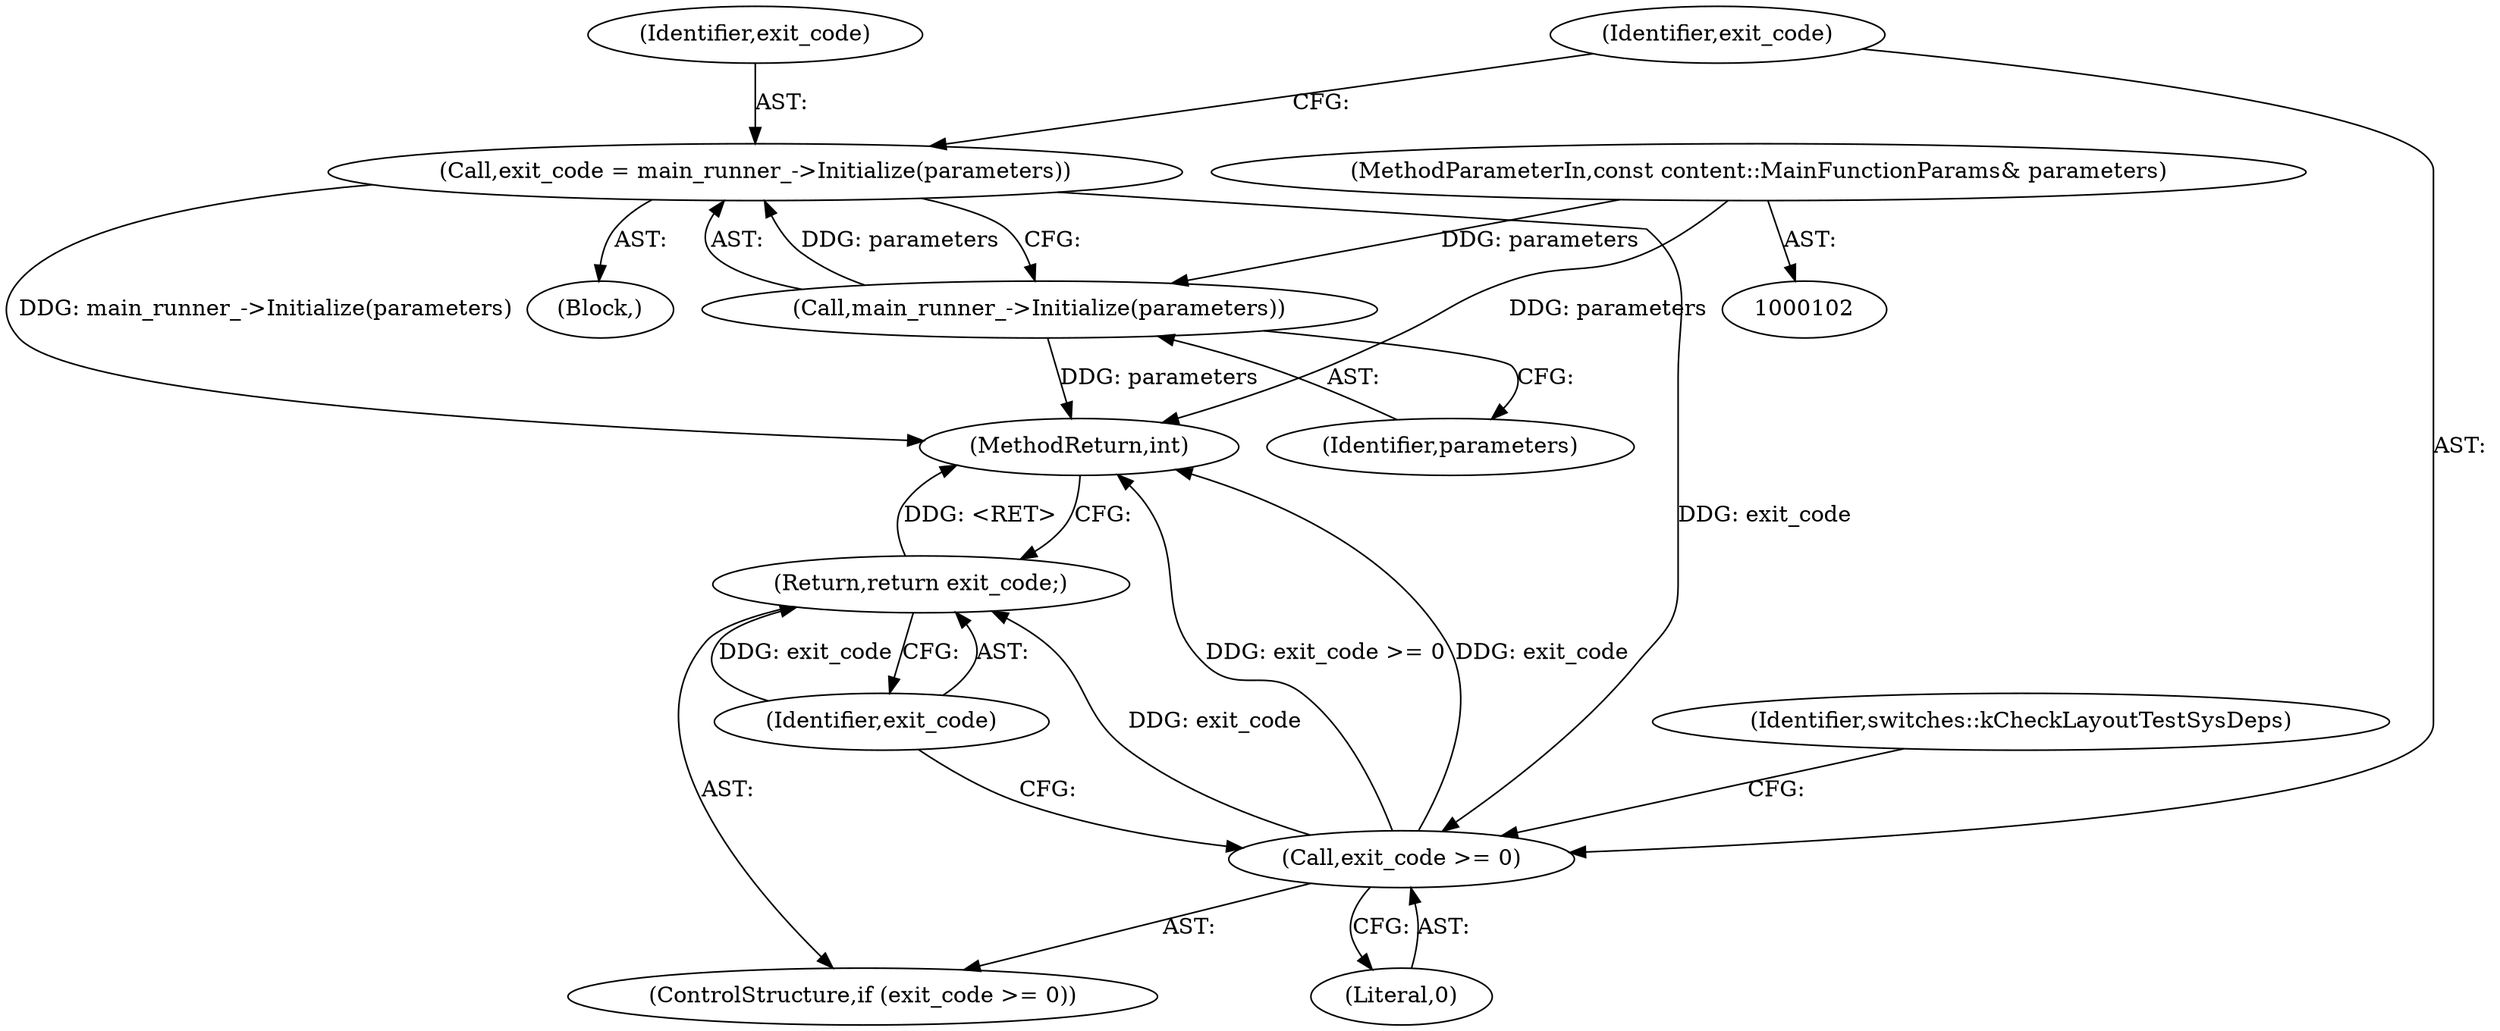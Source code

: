 digraph "0_Chrome_537abce1bcf7378e760e904d6e5540a02a2fca9f@API" {
"1000129" [label="(Call,exit_code = main_runner_->Initialize(parameters))"];
"1000131" [label="(Call,main_runner_->Initialize(parameters))"];
"1000103" [label="(MethodParameterIn,const content::MainFunctionParams& parameters)"];
"1000134" [label="(Call,exit_code >= 0)"];
"1000137" [label="(Return,return exit_code;)"];
"1000133" [label="(ControlStructure,if (exit_code >= 0))"];
"1000247" [label="(MethodReturn,int)"];
"1000135" [label="(Identifier,exit_code)"];
"1000129" [label="(Call,exit_code = main_runner_->Initialize(parameters))"];
"1000134" [label="(Call,exit_code >= 0)"];
"1000137" [label="(Return,return exit_code;)"];
"1000141" [label="(Identifier,switches::kCheckLayoutTestSysDeps)"];
"1000104" [label="(Block,)"];
"1000130" [label="(Identifier,exit_code)"];
"1000138" [label="(Identifier,exit_code)"];
"1000103" [label="(MethodParameterIn,const content::MainFunctionParams& parameters)"];
"1000132" [label="(Identifier,parameters)"];
"1000131" [label="(Call,main_runner_->Initialize(parameters))"];
"1000136" [label="(Literal,0)"];
"1000129" -> "1000104"  [label="AST: "];
"1000129" -> "1000131"  [label="CFG: "];
"1000130" -> "1000129"  [label="AST: "];
"1000131" -> "1000129"  [label="AST: "];
"1000135" -> "1000129"  [label="CFG: "];
"1000129" -> "1000247"  [label="DDG: main_runner_->Initialize(parameters)"];
"1000131" -> "1000129"  [label="DDG: parameters"];
"1000129" -> "1000134"  [label="DDG: exit_code"];
"1000131" -> "1000132"  [label="CFG: "];
"1000132" -> "1000131"  [label="AST: "];
"1000131" -> "1000247"  [label="DDG: parameters"];
"1000103" -> "1000131"  [label="DDG: parameters"];
"1000103" -> "1000102"  [label="AST: "];
"1000103" -> "1000247"  [label="DDG: parameters"];
"1000134" -> "1000133"  [label="AST: "];
"1000134" -> "1000136"  [label="CFG: "];
"1000135" -> "1000134"  [label="AST: "];
"1000136" -> "1000134"  [label="AST: "];
"1000138" -> "1000134"  [label="CFG: "];
"1000141" -> "1000134"  [label="CFG: "];
"1000134" -> "1000247"  [label="DDG: exit_code >= 0"];
"1000134" -> "1000247"  [label="DDG: exit_code"];
"1000134" -> "1000137"  [label="DDG: exit_code"];
"1000137" -> "1000133"  [label="AST: "];
"1000137" -> "1000138"  [label="CFG: "];
"1000138" -> "1000137"  [label="AST: "];
"1000247" -> "1000137"  [label="CFG: "];
"1000137" -> "1000247"  [label="DDG: <RET>"];
"1000138" -> "1000137"  [label="DDG: exit_code"];
}
